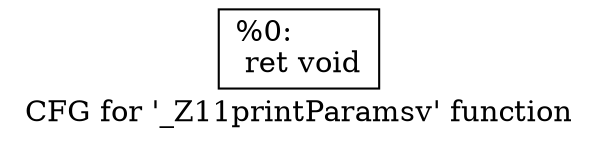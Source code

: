 digraph "CFG for '_Z11printParamsv' function" {
	label="CFG for '_Z11printParamsv' function";

	Node0x3162af0 [shape=record,label="{%0:\l  ret void\l}"];
}
